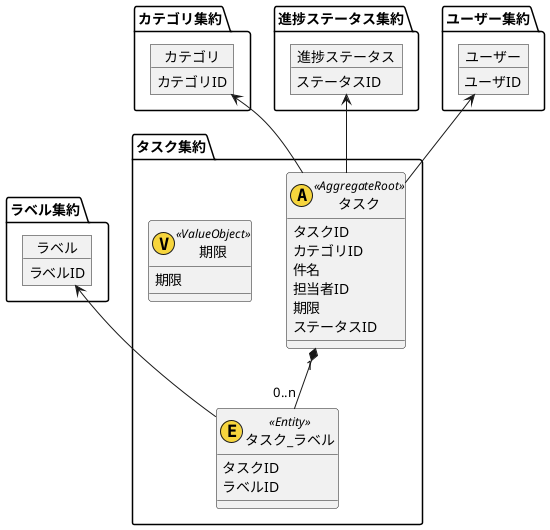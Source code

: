@startuml
package タスク集約 {
    class タスク << (A,#f6d53d) AggregateRoot>>{
        タスクID
        カテゴリID
        件名
        担当者ID
        期限
        ステータスID
    }
    class 期限 << (V,#f6d53d) ValueObject>> {
        期限
    }
    class タスク_ラベル << (E,#f6d53d) Entity>> {
        タスクID
        ラベルID
    }
}

package カテゴリ集約 {
    object カテゴリ {
        カテゴリID
    }
}

package 進捗ステータス集約 {
    object 進捗ステータス {
        ステータスID
    }
}

package ラベル集約 {
    object ラベル {
        ラベルID
    }
}

package ユーザー集約 {
    object ユーザー {
        ユーザID
    }
}

ユーザー <-- タスク
進捗ステータス <-- タスク
カテゴリ <-- タスク
タスク "1" *-- "0..n" タスク_ラベル
ラベル <-- タスク_ラベル
@enduml